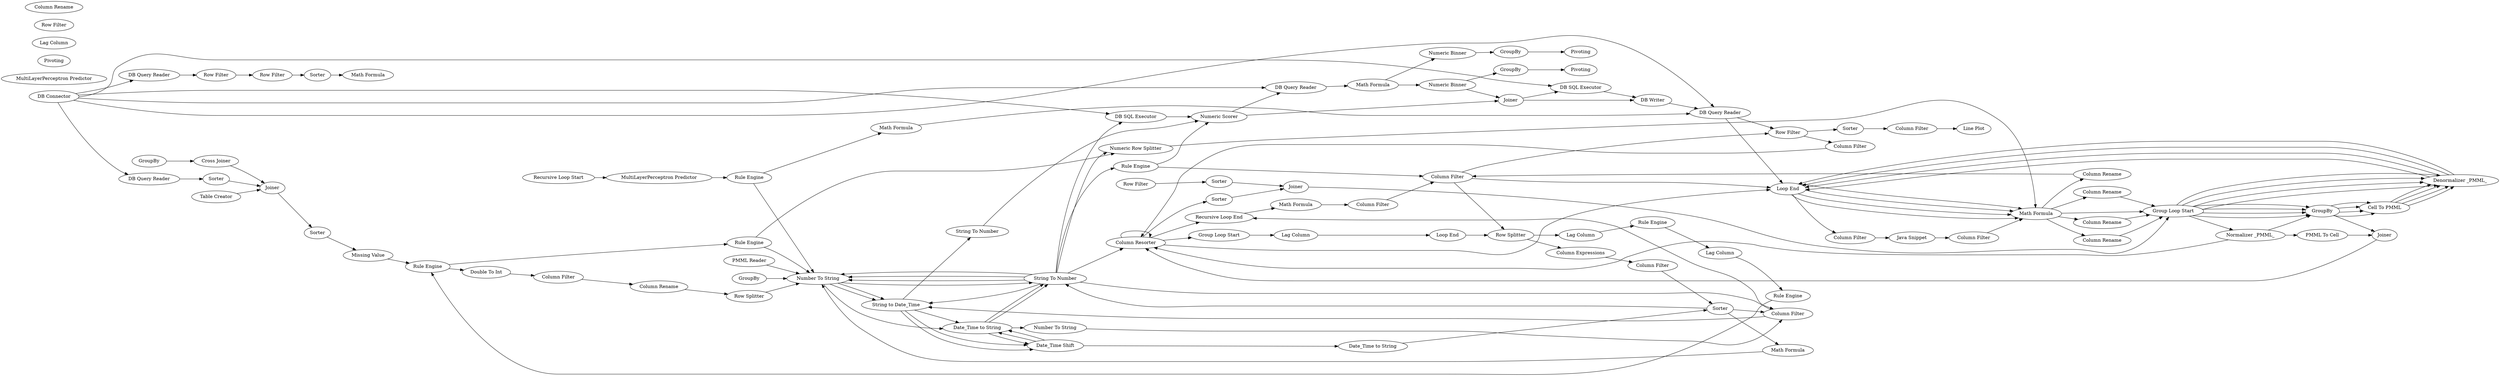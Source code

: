 digraph {
	4 [label="DB Query Reader"]
	7 [label="Table Creator"]
	15 [label="DB Connector"]
	18 [label=Sorter]
	172 [label="Numeric Row Splitter"]
	166 [label="Group Loop Start"]
	169 [label="Math Formula"]
	170 [label="Normalizer _PMML_"]
	171 [label="PMML To Cell"]
	172 [label="Loop End _2 ports_"]
	173 [label=GroupBy]
	174 [label=Joiner]
	218 [label="Column Filter"]
	222 [label="Line Plot"]
	293 [label="String to Date_Time"]
	310 [label="PMML Reader"]
	316 [label="Rule Engine"]
	317 [label="Math Formula"]
	318 [label="Column Filter"]
	319 [label="String Manipulation"]
	228 [label=GroupBy]
	293 [label="String to Date_Time"]
	295 [label="Date_Time Shift"]
	316 [label="Number To String"]
	317 [label="String To Number"]
	318 [label="Date_Time to String"]
	319 [label="Table Row to Variable"]
	322 [label="DB Writer"]
	52 [label="MultiLayerPerceptron Predictor"]
	64 [label="Recursive Loop Start"]
	65 [label="Recursive Loop End"]
	159 [label="Column Filter"]
	172 [label="Column Resorter"]
	193 [label=Concatenate]
	292 [label="Rule Engine"]
	293 [label="String to Date_Time"]
	295 [label="Date_Time Shift"]
	298 [label="Date_Time to String"]
	301 [label="String To Number _deprecated_"]
	306 [label="Math Formula"]
	314 [label="Math Formula"]
	315 [label="Column Filter"]
	316 [label="Math Formula"]
	317 [label="Number To String"]
	318 [label="Math Formula"]
	319 [label="Column Filter"]
	320 [label="MultiLayerPerceptron Predictor"]
	321 [label="Rule Engine"]
	322 [label="Numeric Scorer"]
	323 [label=Pivoting]
	324 [label="Lag Column"]
	325 [label=Unpivoting]
	326 [label="Math Formula"]
	327 [label="Column Resorter"]
	179 [label="Math Formula"]
	182 [label="Column Filter"]
	192 [label="Java Snippet"]
	197 [label="Column Filter"]
	178 [label=Joiner]
	166 [label="Group Loop Start"]
	169 [label="Math Formula"]
	173 [label=GroupBy]
	175 [label="Cell To PMML"]
	176 [label="Denormalizer _PMML_"]
	179 [label="Loop End"]
	183 [label="Column Rename"]
	184 [label="Column Rename"]
	185 [label=Sorter]
	187 [label="Column Rename"]
	166 [label="Group Loop Start"]
	169 [label="Math Formula"]
	173 [label=GroupBy]
	175 [label="Cell To PMML"]
	176 [label="Denormalizer _PMML_"]
	179 [label="Loop End"]
	166 [label="Group Loop Start"]
	169 [label="Math Formula"]
	173 [label=GroupBy]
	175 [label="Cell To PMML"]
	176 [label="Denormalizer _PMML_"]
	179 [label="Loop End"]
	190 [label="Column Expressions"]
	193 [label="Column Filter"]
	194 [label="Column Rename"]
	166 [label="Group Loop Start"]
	169 [label="Math Formula"]
	173 [label=GroupBy]
	175 [label="Cell To PMML"]
	176 [label="Denormalizer _PMML_"]
	179 [label="Loop End"]
	198 [label="Row Filter"]
	199 [label="Row Filter"]
	200 [label=Sorter]
	201 [label=Sorter]
	300 [label="Column Filter"]
	301 [label=Sorter]
	325 [label="DB Query Reader"]
	327 [label="Row Filter"]
	329 [label="Numeric Row Splitter"]
	337 [label="DB SQL Executor"]
	338 [label=Sorter]
	339 [label="Number To String"]
	340 [label="String To Number"]
	342 [label="DB Query Reader"]
	343 [label="Math Formula"]
	344 [label="Numeric Binner"]
	345 [label=GroupBy]
	346 [label=Pivoting]
	347 [label=Joiner]
	348 [label="DB Writer"]
	349 [label="DB SQL Executor"]
	350 [label="DB Query Reader"]
	351 [label=GroupBy]
	352 [label=Pivoting]
	353 [label="Numeric Binner"]
	354 [label="Row Filter"]
	355 [label=Sorter]
	356 [label="Row Filter"]
	357 [label="Math Formula"]
	2 [label=Sorter]
	8 [label=Joiner]
	9 [label=GroupBy]
	11 [label="Cross Joiner"]
	12 [label="Missing Value"]
	208 [label="Column Filter"]
	238 [label="Column Rename"]
	239 [label="Rule Engine"]
	30 [label="Loop End"]
	31 [label="Group Loop Start"]
	165 [label="Lag Column"]
	185 [label="Row Splitter"]
	204 [label="Row Splitter"]
	206 [label="Lag Column"]
	207 [label="Rule Engine"]
	208 [label="Rule Engine"]
	209 [label="Column Filter"]
	210 [label="Column Rename"]
	234 [label="Lag Column"]
	235 [label="Rule Engine"]
	236 [label="Double To Int"]
	293 [label="String to Date_Time"]
	295 [label="Date_Time Shift"]
	316 [label="Number To String"]
	317 [label="String To Number"]
	318 [label="Date_Time to String"]
	166 -> 170
	169 -> 166
	170 -> 171
	170 -> 172
	170 -> 173
	171 -> 174
	173 -> 174
	174 -> 172
	228 -> 316
	293 -> 295
	295 -> 318
	316 -> 293
	317 -> 319
	318 -> 317
	52 -> 292
	64 -> 52
	65 -> 314
	159 -> 172
	172 -> 65
	292 -> 316
	292 -> 306
	293 -> 318
	295 -> 298
	298 -> 301
	301 -> 319
	306 -> 325
	314 -> 315
	315 -> 193
	316 -> 317
	317 -> 293
	318 -> 295
	319 -> 65
	317 -> 321
	321 -> 193
	321 -> 322
	193 -> 327
	301 -> 326
	325 -> 179
	326 -> 316
	327 -> 159
	166 -> 176
	166 -> 173
	173 -> 175
	175 -> 176
	176 -> 179
	179 -> 169
	166 -> 176
	166 -> 173
	173 -> 175
	175 -> 176
	176 -> 179
	179 -> 169
	166 -> 176
	166 -> 173
	173 -> 175
	175 -> 176
	176 -> 179
	179 -> 169
	166 -> 176
	166 -> 173
	173 -> 175
	175 -> 176
	176 -> 179
	179 -> 169
	178 -> 166
	169 -> 183
	183 -> 166
	184 -> 166
	185 -> 190
	187 -> 193
	169 -> 184
	169 -> 194
	193 -> 185
	194 -> 166
	169 -> 187
	172 -> 200
	199 -> 201
	200 -> 178
	201 -> 178
	179 -> 182
	182 -> 192
	192 -> 197
	197 -> 169
	190 -> 300
	300 -> 301
	2 -> 12
	8 -> 2
	9 -> 11
	11 -> 8
	12 -> 208
	208 -> 239
	293 -> 295
	295 -> 318
	316 -> 293
	318 -> 317
	30 -> 185
	31 -> 165
	165 -> 30
	185 -> 206
	204 -> 316
	206 -> 207
	207 -> 234
	208 -> 236
	209 -> 210
	210 -> 204
	234 -> 235
	235 -> 208
	236 -> 209
	4 -> 18
	7 -> 8
	15 -> 4
	15 -> 325
	15 -> 350
	15 -> 349
	15 -> 342
	15 -> 337
	18 -> 8
	172 -> 31
	172 -> 179
	172 -> 172
	218 -> 222
	293 -> 340
	310 -> 316
	316 -> 318
	317 -> 316
	318 -> 339
	319 -> 293
	317 -> 329
	317 -> 337
	317 -> 172
	322 -> 342
	322 -> 347
	193 -> 179
	301 -> 317
	325 -> 327
	327 -> 338
	329 -> 169
	337 -> 322
	338 -> 218
	339 -> 319
	340 -> 322
	342 -> 343
	343 -> 344
	343 -> 353
	344 -> 345
	344 -> 347
	345 -> 346
	347 -> 349
	347 -> 348
	348 -> 325
	349 -> 348
	350 -> 354
	351 -> 352
	353 -> 351
	354 -> 356
	355 -> 357
	356 -> 355
	239 -> 316
	239 -> 329
	317 -> 316
	317 -> 316
	rankdir=LR
}
